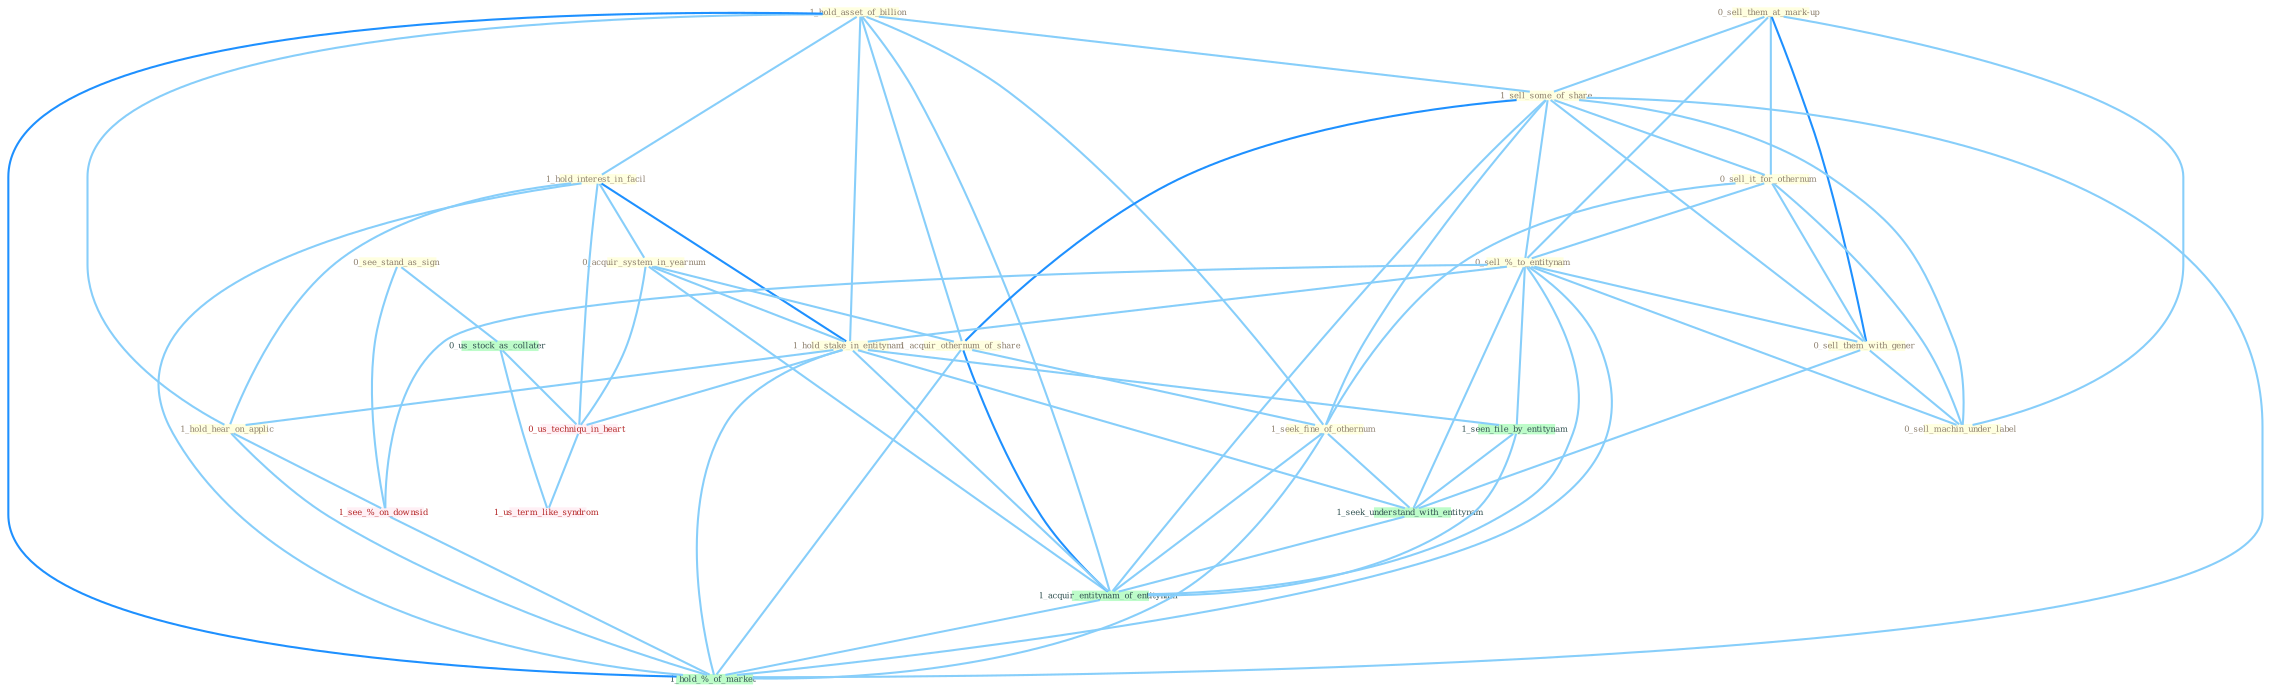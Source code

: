 Graph G{ 
    node
    [shape=polygon,style=filled,width=.5,height=.06,color="#BDFCC9",fixedsize=true,fontsize=4,
    fontcolor="#2f4f4f"];
    {node
    [color="#ffffe0", fontcolor="#8b7d6b"] "1_hold_asset_of_billion " "0_sell_them_at_mark-up " "1_hold_interest_in_facil " "0_acquir_system_in_yearnum " "1_sell_some_of_share " "1_acquir_othernum_of_share " "0_sell_it_for_othernum " "0_sell_%_to_entitynam " "1_hold_stake_in_entitynam " "1_seek_fine_of_othernum " "1_hold_hear_on_applic " "0_see_stand_as_sign " "0_sell_them_with_gener " "0_sell_machin_under_label "}
{node [color="#fff0f5", fontcolor="#b22222"] "0_us_techniqu_in_heart " "1_see_%_on_downsid " "1_us_term_like_syndrom "}
edge [color="#B0E2FF"];

	"1_hold_asset_of_billion " -- "1_hold_interest_in_facil " [w="1", color="#87cefa" ];
	"1_hold_asset_of_billion " -- "1_sell_some_of_share " [w="1", color="#87cefa" ];
	"1_hold_asset_of_billion " -- "1_acquir_othernum_of_share " [w="1", color="#87cefa" ];
	"1_hold_asset_of_billion " -- "1_hold_stake_in_entitynam " [w="1", color="#87cefa" ];
	"1_hold_asset_of_billion " -- "1_seek_fine_of_othernum " [w="1", color="#87cefa" ];
	"1_hold_asset_of_billion " -- "1_hold_hear_on_applic " [w="1", color="#87cefa" ];
	"1_hold_asset_of_billion " -- "1_acquir_entitynam_of_entitynam " [w="1", color="#87cefa" ];
	"1_hold_asset_of_billion " -- "1_hold_%_of_market " [w="2", color="#1e90ff" , len=0.8];
	"0_sell_them_at_mark-up " -- "1_sell_some_of_share " [w="1", color="#87cefa" ];
	"0_sell_them_at_mark-up " -- "0_sell_it_for_othernum " [w="1", color="#87cefa" ];
	"0_sell_them_at_mark-up " -- "0_sell_%_to_entitynam " [w="1", color="#87cefa" ];
	"0_sell_them_at_mark-up " -- "0_sell_them_with_gener " [w="2", color="#1e90ff" , len=0.8];
	"0_sell_them_at_mark-up " -- "0_sell_machin_under_label " [w="1", color="#87cefa" ];
	"1_hold_interest_in_facil " -- "0_acquir_system_in_yearnum " [w="1", color="#87cefa" ];
	"1_hold_interest_in_facil " -- "1_hold_stake_in_entitynam " [w="2", color="#1e90ff" , len=0.8];
	"1_hold_interest_in_facil " -- "1_hold_hear_on_applic " [w="1", color="#87cefa" ];
	"1_hold_interest_in_facil " -- "0_us_techniqu_in_heart " [w="1", color="#87cefa" ];
	"1_hold_interest_in_facil " -- "1_hold_%_of_market " [w="1", color="#87cefa" ];
	"0_acquir_system_in_yearnum " -- "1_acquir_othernum_of_share " [w="1", color="#87cefa" ];
	"0_acquir_system_in_yearnum " -- "1_hold_stake_in_entitynam " [w="1", color="#87cefa" ];
	"0_acquir_system_in_yearnum " -- "1_acquir_entitynam_of_entitynam " [w="1", color="#87cefa" ];
	"0_acquir_system_in_yearnum " -- "0_us_techniqu_in_heart " [w="1", color="#87cefa" ];
	"1_sell_some_of_share " -- "1_acquir_othernum_of_share " [w="2", color="#1e90ff" , len=0.8];
	"1_sell_some_of_share " -- "0_sell_it_for_othernum " [w="1", color="#87cefa" ];
	"1_sell_some_of_share " -- "0_sell_%_to_entitynam " [w="1", color="#87cefa" ];
	"1_sell_some_of_share " -- "1_seek_fine_of_othernum " [w="1", color="#87cefa" ];
	"1_sell_some_of_share " -- "0_sell_them_with_gener " [w="1", color="#87cefa" ];
	"1_sell_some_of_share " -- "0_sell_machin_under_label " [w="1", color="#87cefa" ];
	"1_sell_some_of_share " -- "1_acquir_entitynam_of_entitynam " [w="1", color="#87cefa" ];
	"1_sell_some_of_share " -- "1_hold_%_of_market " [w="1", color="#87cefa" ];
	"1_acquir_othernum_of_share " -- "1_seek_fine_of_othernum " [w="1", color="#87cefa" ];
	"1_acquir_othernum_of_share " -- "1_acquir_entitynam_of_entitynam " [w="2", color="#1e90ff" , len=0.8];
	"1_acquir_othernum_of_share " -- "1_hold_%_of_market " [w="1", color="#87cefa" ];
	"0_sell_it_for_othernum " -- "0_sell_%_to_entitynam " [w="1", color="#87cefa" ];
	"0_sell_it_for_othernum " -- "1_seek_fine_of_othernum " [w="1", color="#87cefa" ];
	"0_sell_it_for_othernum " -- "0_sell_them_with_gener " [w="1", color="#87cefa" ];
	"0_sell_it_for_othernum " -- "0_sell_machin_under_label " [w="1", color="#87cefa" ];
	"0_sell_%_to_entitynam " -- "1_hold_stake_in_entitynam " [w="1", color="#87cefa" ];
	"0_sell_%_to_entitynam " -- "0_sell_them_with_gener " [w="1", color="#87cefa" ];
	"0_sell_%_to_entitynam " -- "0_sell_machin_under_label " [w="1", color="#87cefa" ];
	"0_sell_%_to_entitynam " -- "1_seen_file_by_entitynam " [w="1", color="#87cefa" ];
	"0_sell_%_to_entitynam " -- "1_seek_understand_with_entitynam " [w="1", color="#87cefa" ];
	"0_sell_%_to_entitynam " -- "1_acquir_entitynam_of_entitynam " [w="1", color="#87cefa" ];
	"0_sell_%_to_entitynam " -- "1_see_%_on_downsid " [w="1", color="#87cefa" ];
	"0_sell_%_to_entitynam " -- "1_hold_%_of_market " [w="1", color="#87cefa" ];
	"1_hold_stake_in_entitynam " -- "1_hold_hear_on_applic " [w="1", color="#87cefa" ];
	"1_hold_stake_in_entitynam " -- "1_seen_file_by_entitynam " [w="1", color="#87cefa" ];
	"1_hold_stake_in_entitynam " -- "1_seek_understand_with_entitynam " [w="1", color="#87cefa" ];
	"1_hold_stake_in_entitynam " -- "1_acquir_entitynam_of_entitynam " [w="1", color="#87cefa" ];
	"1_hold_stake_in_entitynam " -- "0_us_techniqu_in_heart " [w="1", color="#87cefa" ];
	"1_hold_stake_in_entitynam " -- "1_hold_%_of_market " [w="1", color="#87cefa" ];
	"1_seek_fine_of_othernum " -- "1_seek_understand_with_entitynam " [w="1", color="#87cefa" ];
	"1_seek_fine_of_othernum " -- "1_acquir_entitynam_of_entitynam " [w="1", color="#87cefa" ];
	"1_seek_fine_of_othernum " -- "1_hold_%_of_market " [w="1", color="#87cefa" ];
	"1_hold_hear_on_applic " -- "1_see_%_on_downsid " [w="1", color="#87cefa" ];
	"1_hold_hear_on_applic " -- "1_hold_%_of_market " [w="1", color="#87cefa" ];
	"0_see_stand_as_sign " -- "0_us_stock_as_collater " [w="1", color="#87cefa" ];
	"0_see_stand_as_sign " -- "1_see_%_on_downsid " [w="1", color="#87cefa" ];
	"0_sell_them_with_gener " -- "0_sell_machin_under_label " [w="1", color="#87cefa" ];
	"0_sell_them_with_gener " -- "1_seek_understand_with_entitynam " [w="1", color="#87cefa" ];
	"1_seen_file_by_entitynam " -- "1_seek_understand_with_entitynam " [w="1", color="#87cefa" ];
	"1_seen_file_by_entitynam " -- "1_acquir_entitynam_of_entitynam " [w="1", color="#87cefa" ];
	"0_us_stock_as_collater " -- "0_us_techniqu_in_heart " [w="1", color="#87cefa" ];
	"0_us_stock_as_collater " -- "1_us_term_like_syndrom " [w="1", color="#87cefa" ];
	"1_seek_understand_with_entitynam " -- "1_acquir_entitynam_of_entitynam " [w="1", color="#87cefa" ];
	"1_acquir_entitynam_of_entitynam " -- "1_hold_%_of_market " [w="1", color="#87cefa" ];
	"0_us_techniqu_in_heart " -- "1_us_term_like_syndrom " [w="1", color="#87cefa" ];
	"1_see_%_on_downsid " -- "1_hold_%_of_market " [w="1", color="#87cefa" ];
}